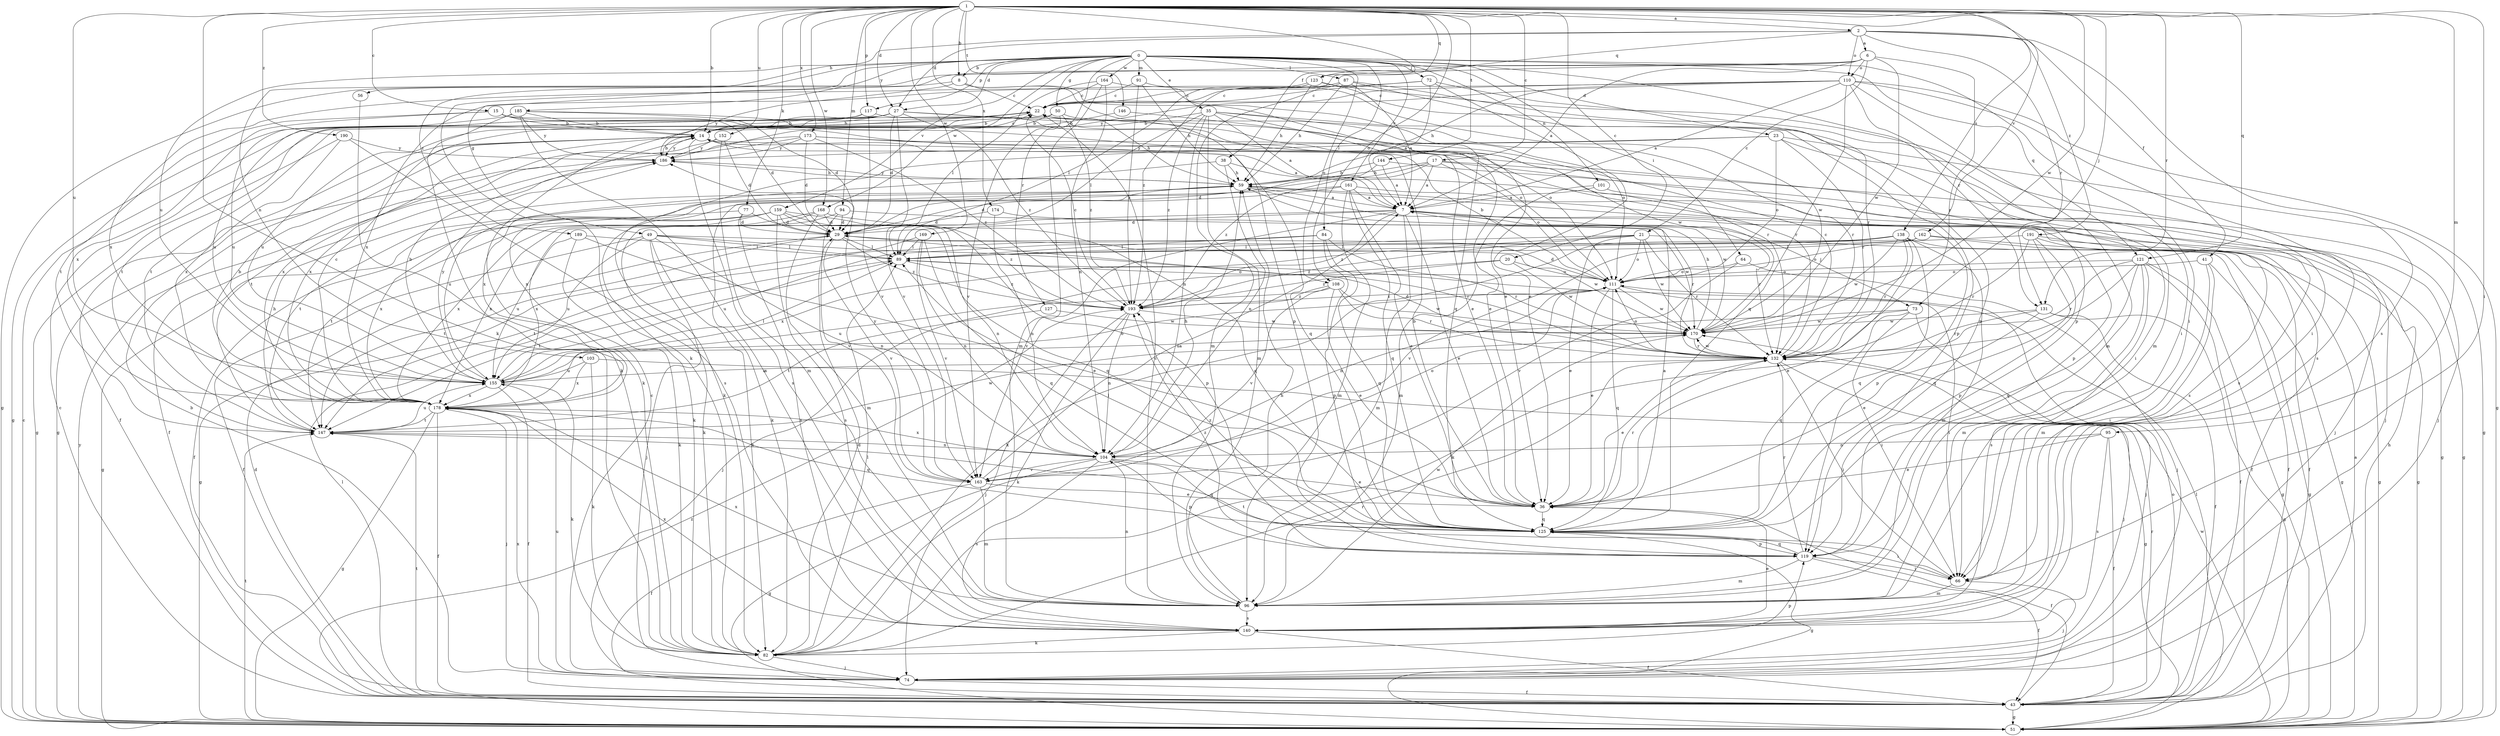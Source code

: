strict digraph  {
0;
1;
2;
6;
7;
8;
14;
15;
17;
20;
21;
22;
23;
27;
29;
35;
36;
38;
41;
43;
49;
50;
51;
56;
59;
64;
66;
72;
73;
74;
77;
82;
84;
87;
89;
91;
94;
95;
96;
101;
103;
104;
108;
110;
111;
117;
119;
121;
123;
125;
127;
131;
132;
138;
140;
144;
146;
147;
152;
155;
159;
161;
162;
163;
164;
168;
169;
170;
173;
174;
178;
185;
186;
189;
190;
191;
193;
0 -> 8  [label=b];
0 -> 23  [label=d];
0 -> 27  [label=d];
0 -> 35  [label=e];
0 -> 49  [label=g];
0 -> 50  [label=g];
0 -> 56  [label=h];
0 -> 64  [label=i];
0 -> 66  [label=i];
0 -> 72  [label=j];
0 -> 84  [label=l];
0 -> 87  [label=l];
0 -> 91  [label=m];
0 -> 101  [label=n];
0 -> 108  [label=o];
0 -> 117  [label=p];
0 -> 121  [label=q];
0 -> 127  [label=r];
0 -> 131  [label=r];
0 -> 159  [label=v];
0 -> 161  [label=v];
0 -> 164  [label=w];
0 -> 168  [label=w];
0 -> 185  [label=y];
0 -> 189  [label=z];
1 -> 2  [label=a];
1 -> 8  [label=b];
1 -> 14  [label=b];
1 -> 15  [label=c];
1 -> 17  [label=c];
1 -> 20  [label=c];
1 -> 27  [label=d];
1 -> 38  [label=f];
1 -> 66  [label=i];
1 -> 73  [label=j];
1 -> 77  [label=k];
1 -> 82  [label=k];
1 -> 94  [label=m];
1 -> 95  [label=m];
1 -> 108  [label=o];
1 -> 117  [label=p];
1 -> 121  [label=q];
1 -> 123  [label=q];
1 -> 131  [label=r];
1 -> 138  [label=s];
1 -> 144  [label=t];
1 -> 146  [label=t];
1 -> 152  [label=u];
1 -> 155  [label=u];
1 -> 162  [label=v];
1 -> 168  [label=w];
1 -> 169  [label=w];
1 -> 170  [label=w];
1 -> 173  [label=x];
1 -> 174  [label=x];
1 -> 190  [label=z];
2 -> 6  [label=a];
2 -> 27  [label=d];
2 -> 41  [label=f];
2 -> 110  [label=o];
2 -> 123  [label=q];
2 -> 131  [label=r];
2 -> 140  [label=s];
2 -> 155  [label=u];
2 -> 191  [label=z];
6 -> 7  [label=a];
6 -> 21  [label=c];
6 -> 82  [label=k];
6 -> 103  [label=n];
6 -> 110  [label=o];
6 -> 132  [label=r];
6 -> 170  [label=w];
6 -> 193  [label=z];
7 -> 29  [label=d];
7 -> 36  [label=e];
7 -> 73  [label=j];
7 -> 96  [label=m];
7 -> 119  [label=p];
7 -> 132  [label=r];
7 -> 163  [label=v];
7 -> 178  [label=x];
7 -> 193  [label=z];
8 -> 22  [label=c];
8 -> 36  [label=e];
8 -> 51  [label=g];
8 -> 119  [label=p];
8 -> 186  [label=y];
14 -> 22  [label=c];
14 -> 43  [label=f];
14 -> 125  [label=q];
14 -> 140  [label=s];
14 -> 178  [label=x];
14 -> 186  [label=y];
15 -> 14  [label=b];
15 -> 29  [label=d];
15 -> 111  [label=o];
15 -> 147  [label=t];
15 -> 178  [label=x];
17 -> 7  [label=a];
17 -> 59  [label=h];
17 -> 74  [label=j];
17 -> 111  [label=o];
17 -> 119  [label=p];
17 -> 178  [label=x];
17 -> 193  [label=z];
20 -> 74  [label=j];
20 -> 111  [label=o];
20 -> 170  [label=w];
20 -> 193  [label=z];
21 -> 36  [label=e];
21 -> 43  [label=f];
21 -> 89  [label=l];
21 -> 111  [label=o];
21 -> 132  [label=r];
21 -> 170  [label=w];
21 -> 178  [label=x];
21 -> 193  [label=z];
22 -> 14  [label=b];
22 -> 132  [label=r];
23 -> 51  [label=g];
23 -> 82  [label=k];
23 -> 111  [label=o];
23 -> 132  [label=r];
23 -> 140  [label=s];
23 -> 186  [label=y];
27 -> 14  [label=b];
27 -> 29  [label=d];
27 -> 51  [label=g];
27 -> 132  [label=r];
27 -> 147  [label=t];
27 -> 155  [label=u];
27 -> 163  [label=v];
27 -> 170  [label=w];
27 -> 193  [label=z];
29 -> 89  [label=l];
29 -> 147  [label=t];
29 -> 163  [label=v];
29 -> 193  [label=z];
35 -> 7  [label=a];
35 -> 14  [label=b];
35 -> 36  [label=e];
35 -> 89  [label=l];
35 -> 96  [label=m];
35 -> 104  [label=n];
35 -> 111  [label=o];
35 -> 119  [label=p];
35 -> 193  [label=z];
36 -> 14  [label=b];
36 -> 43  [label=f];
36 -> 125  [label=q];
36 -> 132  [label=r];
38 -> 59  [label=h];
38 -> 104  [label=n];
38 -> 140  [label=s];
38 -> 178  [label=x];
41 -> 51  [label=g];
41 -> 66  [label=i];
41 -> 96  [label=m];
41 -> 111  [label=o];
43 -> 7  [label=a];
43 -> 22  [label=c];
43 -> 29  [label=d];
43 -> 51  [label=g];
43 -> 59  [label=h];
43 -> 89  [label=l];
43 -> 111  [label=o];
43 -> 132  [label=r];
43 -> 147  [label=t];
49 -> 43  [label=f];
49 -> 74  [label=j];
49 -> 82  [label=k];
49 -> 89  [label=l];
49 -> 104  [label=n];
49 -> 132  [label=r];
49 -> 155  [label=u];
49 -> 170  [label=w];
50 -> 14  [label=b];
50 -> 59  [label=h];
50 -> 147  [label=t];
50 -> 163  [label=v];
50 -> 193  [label=z];
51 -> 22  [label=c];
51 -> 89  [label=l];
51 -> 147  [label=t];
51 -> 170  [label=w];
51 -> 186  [label=y];
51 -> 193  [label=z];
56 -> 82  [label=k];
59 -> 7  [label=a];
59 -> 74  [label=j];
59 -> 82  [label=k];
59 -> 147  [label=t];
59 -> 155  [label=u];
59 -> 170  [label=w];
59 -> 186  [label=y];
64 -> 74  [label=j];
64 -> 111  [label=o];
64 -> 163  [label=v];
66 -> 74  [label=j];
66 -> 96  [label=m];
66 -> 147  [label=t];
72 -> 7  [label=a];
72 -> 22  [label=c];
72 -> 36  [label=e];
72 -> 132  [label=r];
72 -> 178  [label=x];
73 -> 66  [label=i];
73 -> 74  [label=j];
73 -> 125  [label=q];
73 -> 155  [label=u];
73 -> 170  [label=w];
74 -> 14  [label=b];
74 -> 22  [label=c];
74 -> 43  [label=f];
74 -> 155  [label=u];
74 -> 178  [label=x];
77 -> 29  [label=d];
77 -> 125  [label=q];
77 -> 140  [label=s];
77 -> 178  [label=x];
82 -> 29  [label=d];
82 -> 74  [label=j];
82 -> 89  [label=l];
82 -> 119  [label=p];
82 -> 132  [label=r];
84 -> 51  [label=g];
84 -> 89  [label=l];
84 -> 119  [label=p];
84 -> 125  [label=q];
84 -> 132  [label=r];
87 -> 7  [label=a];
87 -> 22  [label=c];
87 -> 59  [label=h];
87 -> 66  [label=i];
87 -> 96  [label=m];
87 -> 119  [label=p];
89 -> 111  [label=o];
89 -> 147  [label=t];
89 -> 193  [label=z];
91 -> 22  [label=c];
91 -> 59  [label=h];
91 -> 170  [label=w];
91 -> 193  [label=z];
94 -> 29  [label=d];
94 -> 163  [label=v];
94 -> 170  [label=w];
94 -> 178  [label=x];
95 -> 36  [label=e];
95 -> 43  [label=f];
95 -> 104  [label=n];
95 -> 140  [label=s];
96 -> 22  [label=c];
96 -> 59  [label=h];
96 -> 104  [label=n];
96 -> 140  [label=s];
96 -> 170  [label=w];
96 -> 178  [label=x];
101 -> 7  [label=a];
101 -> 51  [label=g];
101 -> 96  [label=m];
103 -> 51  [label=g];
103 -> 82  [label=k];
103 -> 155  [label=u];
103 -> 178  [label=x];
104 -> 36  [label=e];
104 -> 51  [label=g];
104 -> 59  [label=h];
104 -> 111  [label=o];
104 -> 119  [label=p];
104 -> 125  [label=q];
104 -> 140  [label=s];
104 -> 163  [label=v];
104 -> 178  [label=x];
108 -> 36  [label=e];
108 -> 132  [label=r];
108 -> 155  [label=u];
108 -> 163  [label=v];
108 -> 170  [label=w];
108 -> 193  [label=z];
110 -> 7  [label=a];
110 -> 22  [label=c];
110 -> 51  [label=g];
110 -> 59  [label=h];
110 -> 96  [label=m];
110 -> 119  [label=p];
110 -> 125  [label=q];
110 -> 140  [label=s];
110 -> 178  [label=x];
110 -> 186  [label=y];
111 -> 14  [label=b];
111 -> 29  [label=d];
111 -> 36  [label=e];
111 -> 66  [label=i];
111 -> 104  [label=n];
111 -> 125  [label=q];
111 -> 170  [label=w];
111 -> 193  [label=z];
117 -> 14  [label=b];
117 -> 111  [label=o];
117 -> 155  [label=u];
117 -> 163  [label=v];
119 -> 43  [label=f];
119 -> 66  [label=i];
119 -> 96  [label=m];
119 -> 125  [label=q];
119 -> 132  [label=r];
119 -> 193  [label=z];
121 -> 43  [label=f];
121 -> 51  [label=g];
121 -> 82  [label=k];
121 -> 96  [label=m];
121 -> 111  [label=o];
121 -> 125  [label=q];
121 -> 132  [label=r];
121 -> 140  [label=s];
123 -> 22  [label=c];
123 -> 59  [label=h];
123 -> 66  [label=i];
123 -> 89  [label=l];
123 -> 96  [label=m];
125 -> 7  [label=a];
125 -> 51  [label=g];
125 -> 66  [label=i];
125 -> 89  [label=l];
125 -> 119  [label=p];
125 -> 193  [label=z];
127 -> 147  [label=t];
127 -> 170  [label=w];
131 -> 36  [label=e];
131 -> 43  [label=f];
131 -> 51  [label=g];
131 -> 132  [label=r];
131 -> 170  [label=w];
132 -> 22  [label=c];
132 -> 29  [label=d];
132 -> 36  [label=e];
132 -> 66  [label=i];
132 -> 74  [label=j];
132 -> 111  [label=o];
132 -> 155  [label=u];
132 -> 170  [label=w];
138 -> 36  [label=e];
138 -> 51  [label=g];
138 -> 82  [label=k];
138 -> 89  [label=l];
138 -> 96  [label=m];
138 -> 125  [label=q];
138 -> 132  [label=r];
138 -> 155  [label=u];
138 -> 170  [label=w];
140 -> 36  [label=e];
140 -> 43  [label=f];
140 -> 82  [label=k];
140 -> 178  [label=x];
144 -> 7  [label=a];
144 -> 29  [label=d];
144 -> 59  [label=h];
144 -> 74  [label=j];
146 -> 14  [label=b];
146 -> 132  [label=r];
147 -> 59  [label=h];
147 -> 104  [label=n];
147 -> 155  [label=u];
147 -> 170  [label=w];
152 -> 29  [label=d];
152 -> 96  [label=m];
152 -> 178  [label=x];
152 -> 186  [label=y];
155 -> 14  [label=b];
155 -> 43  [label=f];
155 -> 82  [label=k];
155 -> 89  [label=l];
155 -> 111  [label=o];
155 -> 178  [label=x];
155 -> 186  [label=y];
159 -> 29  [label=d];
159 -> 43  [label=f];
159 -> 51  [label=g];
159 -> 104  [label=n];
159 -> 119  [label=p];
159 -> 140  [label=s];
159 -> 147  [label=t];
159 -> 193  [label=z];
161 -> 7  [label=a];
161 -> 29  [label=d];
161 -> 36  [label=e];
161 -> 51  [label=g];
161 -> 82  [label=k];
161 -> 96  [label=m];
161 -> 125  [label=q];
162 -> 43  [label=f];
162 -> 51  [label=g];
162 -> 89  [label=l];
162 -> 111  [label=o];
162 -> 163  [label=v];
163 -> 7  [label=a];
163 -> 36  [label=e];
163 -> 43  [label=f];
163 -> 96  [label=m];
163 -> 186  [label=y];
164 -> 22  [label=c];
164 -> 89  [label=l];
164 -> 96  [label=m];
164 -> 104  [label=n];
164 -> 125  [label=q];
168 -> 29  [label=d];
168 -> 82  [label=k];
168 -> 96  [label=m];
168 -> 125  [label=q];
168 -> 178  [label=x];
169 -> 89  [label=l];
169 -> 104  [label=n];
169 -> 125  [label=q];
169 -> 147  [label=t];
169 -> 163  [label=v];
170 -> 59  [label=h];
170 -> 132  [label=r];
173 -> 7  [label=a];
173 -> 29  [label=d];
173 -> 51  [label=g];
173 -> 66  [label=i];
173 -> 147  [label=t];
173 -> 186  [label=y];
173 -> 193  [label=z];
174 -> 29  [label=d];
174 -> 104  [label=n];
174 -> 132  [label=r];
178 -> 14  [label=b];
178 -> 22  [label=c];
178 -> 43  [label=f];
178 -> 51  [label=g];
178 -> 74  [label=j];
178 -> 125  [label=q];
178 -> 147  [label=t];
185 -> 14  [label=b];
185 -> 29  [label=d];
185 -> 36  [label=e];
185 -> 82  [label=k];
185 -> 140  [label=s];
185 -> 155  [label=u];
185 -> 186  [label=y];
186 -> 14  [label=b];
186 -> 43  [label=f];
186 -> 59  [label=h];
189 -> 36  [label=e];
189 -> 82  [label=k];
189 -> 89  [label=l];
189 -> 155  [label=u];
190 -> 51  [label=g];
190 -> 140  [label=s];
190 -> 178  [label=x];
190 -> 186  [label=y];
191 -> 43  [label=f];
191 -> 51  [label=g];
191 -> 89  [label=l];
191 -> 119  [label=p];
191 -> 125  [label=q];
191 -> 132  [label=r];
193 -> 22  [label=c];
193 -> 74  [label=j];
193 -> 82  [label=k];
193 -> 104  [label=n];
193 -> 170  [label=w];
}
